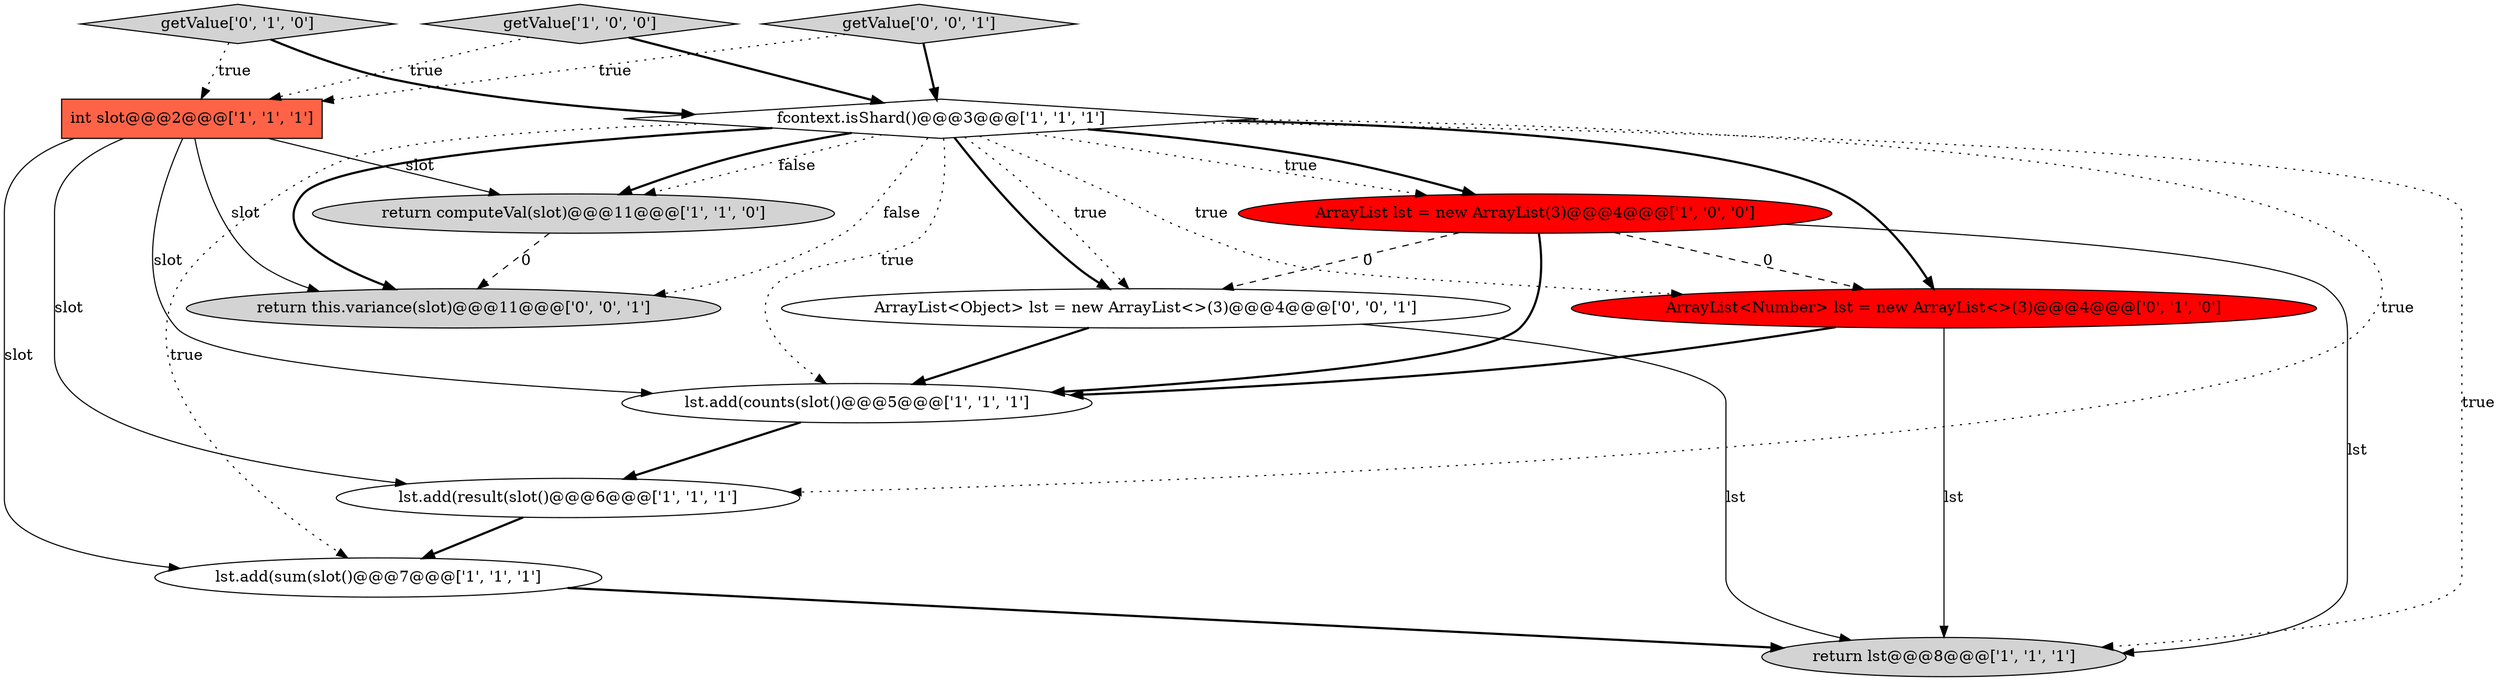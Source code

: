 digraph {
4 [style = filled, label = "getValue['1', '0', '0']", fillcolor = lightgray, shape = diamond image = "AAA0AAABBB1BBB"];
10 [style = filled, label = "getValue['0', '1', '0']", fillcolor = lightgray, shape = diamond image = "AAA0AAABBB2BBB"];
7 [style = filled, label = "return computeVal(slot)@@@11@@@['1', '1', '0']", fillcolor = lightgray, shape = ellipse image = "AAA0AAABBB1BBB"];
2 [style = filled, label = "lst.add(result(slot()@@@6@@@['1', '1', '1']", fillcolor = white, shape = ellipse image = "AAA0AAABBB1BBB"];
1 [style = filled, label = "lst.add(counts(slot()@@@5@@@['1', '1', '1']", fillcolor = white, shape = ellipse image = "AAA0AAABBB1BBB"];
6 [style = filled, label = "fcontext.isShard()@@@3@@@['1', '1', '1']", fillcolor = white, shape = diamond image = "AAA0AAABBB1BBB"];
0 [style = filled, label = "lst.add(sum(slot()@@@7@@@['1', '1', '1']", fillcolor = white, shape = ellipse image = "AAA0AAABBB1BBB"];
9 [style = filled, label = "ArrayList<Number> lst = new ArrayList<>(3)@@@4@@@['0', '1', '0']", fillcolor = red, shape = ellipse image = "AAA1AAABBB2BBB"];
5 [style = filled, label = "int slot@@@2@@@['1', '1', '1']", fillcolor = tomato, shape = box image = "AAA0AAABBB1BBB"];
3 [style = filled, label = "return lst@@@8@@@['1', '1', '1']", fillcolor = lightgray, shape = ellipse image = "AAA0AAABBB1BBB"];
8 [style = filled, label = "ArrayList lst = new ArrayList(3)@@@4@@@['1', '0', '0']", fillcolor = red, shape = ellipse image = "AAA1AAABBB1BBB"];
13 [style = filled, label = "getValue['0', '0', '1']", fillcolor = lightgray, shape = diamond image = "AAA0AAABBB3BBB"];
12 [style = filled, label = "return this.variance(slot)@@@11@@@['0', '0', '1']", fillcolor = lightgray, shape = ellipse image = "AAA0AAABBB3BBB"];
11 [style = filled, label = "ArrayList<Object> lst = new ArrayList<>(3)@@@4@@@['0', '0', '1']", fillcolor = white, shape = ellipse image = "AAA0AAABBB3BBB"];
0->3 [style = bold, label=""];
4->5 [style = dotted, label="true"];
5->1 [style = solid, label="slot"];
4->6 [style = bold, label=""];
11->1 [style = bold, label=""];
8->3 [style = solid, label="lst"];
6->1 [style = dotted, label="true"];
9->3 [style = solid, label="lst"];
13->5 [style = dotted, label="true"];
6->7 [style = dotted, label="false"];
10->5 [style = dotted, label="true"];
10->6 [style = bold, label=""];
6->12 [style = dotted, label="false"];
8->9 [style = dashed, label="0"];
8->1 [style = bold, label=""];
2->0 [style = bold, label=""];
6->2 [style = dotted, label="true"];
6->9 [style = dotted, label="true"];
11->3 [style = solid, label="lst"];
6->8 [style = dotted, label="true"];
5->2 [style = solid, label="slot"];
6->11 [style = bold, label=""];
5->7 [style = solid, label="slot"];
6->8 [style = bold, label=""];
7->12 [style = dashed, label="0"];
1->2 [style = bold, label=""];
6->0 [style = dotted, label="true"];
6->11 [style = dotted, label="true"];
5->0 [style = solid, label="slot"];
6->9 [style = bold, label=""];
6->3 [style = dotted, label="true"];
6->7 [style = bold, label=""];
9->1 [style = bold, label=""];
13->6 [style = bold, label=""];
8->11 [style = dashed, label="0"];
5->12 [style = solid, label="slot"];
6->12 [style = bold, label=""];
}
